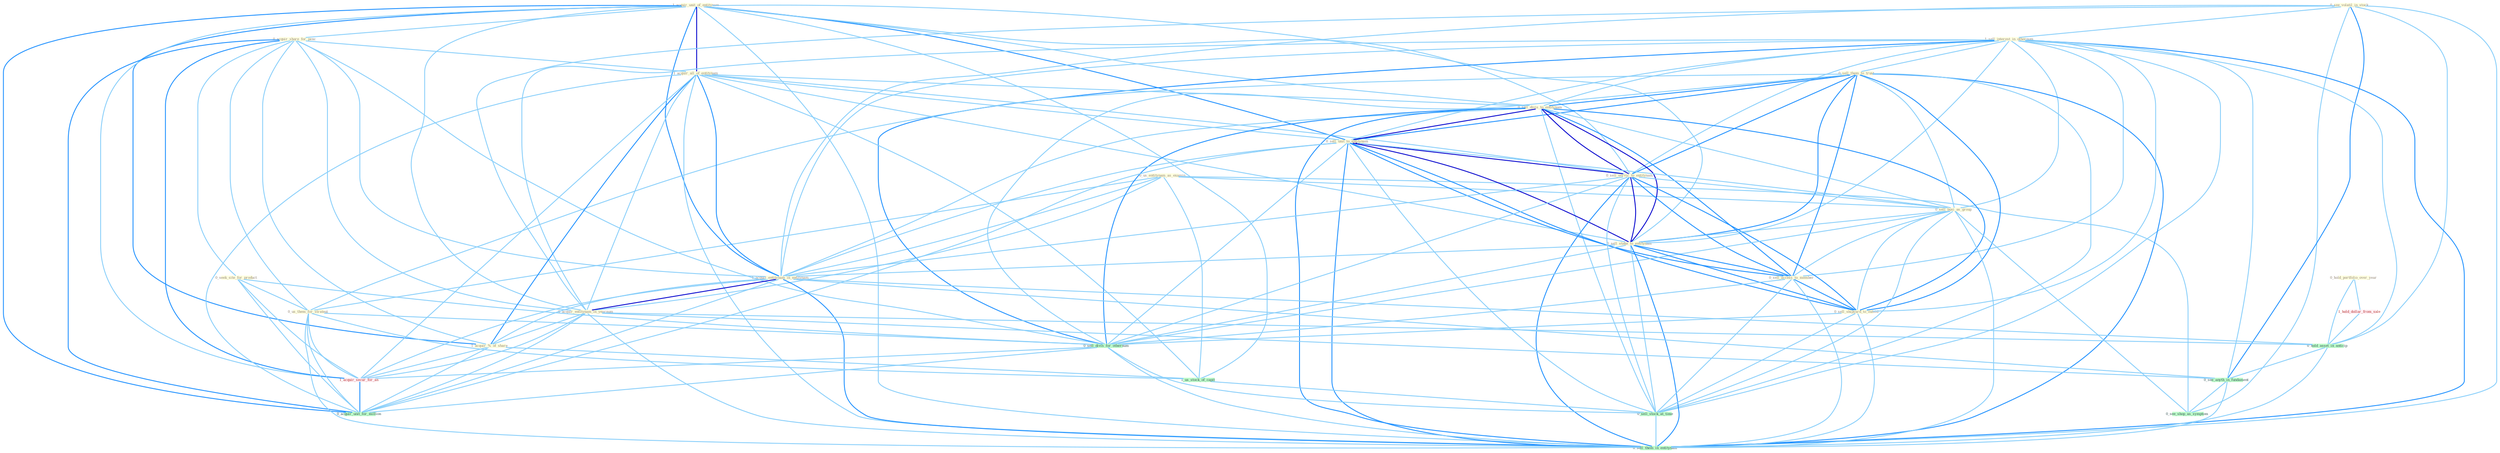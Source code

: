 Graph G{ 
    node
    [shape=polygon,style=filled,width=.5,height=.06,color="#BDFCC9",fixedsize=true,fontsize=4,
    fontcolor="#2f4f4f"];
    {node
    [color="#ffffe0", fontcolor="#8b7d6b"] "1_acquir_unit_of_entitynam " "0_us_entitynam_as_examin " "0_see_volatil_in_stock " "1_sell_interest_in_othernum " "0_acquir_share_for_penc " "0_sell_them_to_trust " "1_acquir_all_of_entitynam " "0_seek_site_for_product " "0_sell_divis_to_entitynam " "0_sell_unit_to_entitynam " "0_hold_portfolio_over_year " "0_sell_servic_to_entitynam " "0_sell_busi_as_group " "0_sell_stake_to_entitynam " "0_sell_access_to_member " "1_acquir_entitynam_in_entitynam " "0_acquir_entitynam_in_yearnum " "0_sell_shipyard_to_outsid " "1_acquir_%_of_share " "0_us_them_for_strategi "}
{node [color="#fff0f5", fontcolor="#b22222"] "1_acquir_secur_for_an " "1_hold_dollar_from_sale "}
edge [color="#B0E2FF"];

	"1_acquir_unit_of_entitynam " -- "0_acquir_share_for_penc " [w="1", color="#87cefa" ];
	"1_acquir_unit_of_entitynam " -- "1_acquir_all_of_entitynam " [w="3", color="#0000cd" , len=0.6];
	"1_acquir_unit_of_entitynam " -- "0_sell_divis_to_entitynam " [w="1", color="#87cefa" ];
	"1_acquir_unit_of_entitynam " -- "0_sell_unit_to_entitynam " [w="2", color="#1e90ff" , len=0.8];
	"1_acquir_unit_of_entitynam " -- "0_sell_servic_to_entitynam " [w="1", color="#87cefa" ];
	"1_acquir_unit_of_entitynam " -- "0_sell_stake_to_entitynam " [w="1", color="#87cefa" ];
	"1_acquir_unit_of_entitynam " -- "1_acquir_entitynam_in_entitynam " [w="2", color="#1e90ff" , len=0.8];
	"1_acquir_unit_of_entitynam " -- "0_acquir_entitynam_in_yearnum " [w="1", color="#87cefa" ];
	"1_acquir_unit_of_entitynam " -- "1_acquir_%_of_share " [w="2", color="#1e90ff" , len=0.8];
	"1_acquir_unit_of_entitynam " -- "1_acquir_secur_for_an " [w="1", color="#87cefa" ];
	"1_acquir_unit_of_entitynam " -- "1_us_stock_of_capit " [w="1", color="#87cefa" ];
	"1_acquir_unit_of_entitynam " -- "0_acquir_unit_for_million " [w="2", color="#1e90ff" , len=0.8];
	"1_acquir_unit_of_entitynam " -- "0_sell_them_in_entitynam " [w="1", color="#87cefa" ];
	"0_us_entitynam_as_examin " -- "0_sell_busi_as_group " [w="1", color="#87cefa" ];
	"0_us_entitynam_as_examin " -- "1_acquir_entitynam_in_entitynam " [w="1", color="#87cefa" ];
	"0_us_entitynam_as_examin " -- "0_acquir_entitynam_in_yearnum " [w="1", color="#87cefa" ];
	"0_us_entitynam_as_examin " -- "0_us_them_for_strategi " [w="1", color="#87cefa" ];
	"0_us_entitynam_as_examin " -- "1_us_stock_of_capit " [w="1", color="#87cefa" ];
	"0_us_entitynam_as_examin " -- "0_see_shop_as_symptom " [w="1", color="#87cefa" ];
	"0_see_volatil_in_stock " -- "1_sell_interest_in_othernum " [w="1", color="#87cefa" ];
	"0_see_volatil_in_stock " -- "1_acquir_entitynam_in_entitynam " [w="1", color="#87cefa" ];
	"0_see_volatil_in_stock " -- "0_acquir_entitynam_in_yearnum " [w="1", color="#87cefa" ];
	"0_see_volatil_in_stock " -- "0_hold_asset_in_anticip " [w="1", color="#87cefa" ];
	"0_see_volatil_in_stock " -- "0_see_anyth_in_fundament " [w="2", color="#1e90ff" , len=0.8];
	"0_see_volatil_in_stock " -- "0_see_shop_as_symptom " [w="1", color="#87cefa" ];
	"0_see_volatil_in_stock " -- "0_sell_them_in_entitynam " [w="1", color="#87cefa" ];
	"1_sell_interest_in_othernum " -- "0_sell_them_to_trust " [w="1", color="#87cefa" ];
	"1_sell_interest_in_othernum " -- "0_sell_divis_to_entitynam " [w="1", color="#87cefa" ];
	"1_sell_interest_in_othernum " -- "0_sell_unit_to_entitynam " [w="1", color="#87cefa" ];
	"1_sell_interest_in_othernum " -- "0_sell_servic_to_entitynam " [w="1", color="#87cefa" ];
	"1_sell_interest_in_othernum " -- "0_sell_busi_as_group " [w="1", color="#87cefa" ];
	"1_sell_interest_in_othernum " -- "0_sell_stake_to_entitynam " [w="1", color="#87cefa" ];
	"1_sell_interest_in_othernum " -- "0_sell_access_to_member " [w="1", color="#87cefa" ];
	"1_sell_interest_in_othernum " -- "1_acquir_entitynam_in_entitynam " [w="1", color="#87cefa" ];
	"1_sell_interest_in_othernum " -- "0_acquir_entitynam_in_yearnum " [w="1", color="#87cefa" ];
	"1_sell_interest_in_othernum " -- "0_sell_shipyard_to_outsid " [w="1", color="#87cefa" ];
	"1_sell_interest_in_othernum " -- "0_sell_divis_for_othernum " [w="2", color="#1e90ff" , len=0.8];
	"1_sell_interest_in_othernum " -- "0_hold_asset_in_anticip " [w="1", color="#87cefa" ];
	"1_sell_interest_in_othernum " -- "0_sell_stock_at_time " [w="1", color="#87cefa" ];
	"1_sell_interest_in_othernum " -- "0_see_anyth_in_fundament " [w="1", color="#87cefa" ];
	"1_sell_interest_in_othernum " -- "0_sell_them_in_entitynam " [w="2", color="#1e90ff" , len=0.8];
	"0_acquir_share_for_penc " -- "1_acquir_all_of_entitynam " [w="1", color="#87cefa" ];
	"0_acquir_share_for_penc " -- "0_seek_site_for_product " [w="1", color="#87cefa" ];
	"0_acquir_share_for_penc " -- "1_acquir_entitynam_in_entitynam " [w="1", color="#87cefa" ];
	"0_acquir_share_for_penc " -- "0_acquir_entitynam_in_yearnum " [w="1", color="#87cefa" ];
	"0_acquir_share_for_penc " -- "1_acquir_%_of_share " [w="1", color="#87cefa" ];
	"0_acquir_share_for_penc " -- "0_us_them_for_strategi " [w="1", color="#87cefa" ];
	"0_acquir_share_for_penc " -- "0_sell_divis_for_othernum " [w="1", color="#87cefa" ];
	"0_acquir_share_for_penc " -- "1_acquir_secur_for_an " [w="2", color="#1e90ff" , len=0.8];
	"0_acquir_share_for_penc " -- "0_acquir_unit_for_million " [w="2", color="#1e90ff" , len=0.8];
	"0_sell_them_to_trust " -- "0_sell_divis_to_entitynam " [w="2", color="#1e90ff" , len=0.8];
	"0_sell_them_to_trust " -- "0_sell_unit_to_entitynam " [w="2", color="#1e90ff" , len=0.8];
	"0_sell_them_to_trust " -- "0_sell_servic_to_entitynam " [w="2", color="#1e90ff" , len=0.8];
	"0_sell_them_to_trust " -- "0_sell_busi_as_group " [w="1", color="#87cefa" ];
	"0_sell_them_to_trust " -- "0_sell_stake_to_entitynam " [w="2", color="#1e90ff" , len=0.8];
	"0_sell_them_to_trust " -- "0_sell_access_to_member " [w="2", color="#1e90ff" , len=0.8];
	"0_sell_them_to_trust " -- "0_sell_shipyard_to_outsid " [w="2", color="#1e90ff" , len=0.8];
	"0_sell_them_to_trust " -- "0_us_them_for_strategi " [w="1", color="#87cefa" ];
	"0_sell_them_to_trust " -- "0_sell_divis_for_othernum " [w="1", color="#87cefa" ];
	"0_sell_them_to_trust " -- "0_sell_stock_at_time " [w="1", color="#87cefa" ];
	"0_sell_them_to_trust " -- "0_sell_them_in_entitynam " [w="2", color="#1e90ff" , len=0.8];
	"1_acquir_all_of_entitynam " -- "0_sell_divis_to_entitynam " [w="1", color="#87cefa" ];
	"1_acquir_all_of_entitynam " -- "0_sell_unit_to_entitynam " [w="1", color="#87cefa" ];
	"1_acquir_all_of_entitynam " -- "0_sell_servic_to_entitynam " [w="1", color="#87cefa" ];
	"1_acquir_all_of_entitynam " -- "0_sell_stake_to_entitynam " [w="1", color="#87cefa" ];
	"1_acquir_all_of_entitynam " -- "1_acquir_entitynam_in_entitynam " [w="2", color="#1e90ff" , len=0.8];
	"1_acquir_all_of_entitynam " -- "0_acquir_entitynam_in_yearnum " [w="1", color="#87cefa" ];
	"1_acquir_all_of_entitynam " -- "1_acquir_%_of_share " [w="2", color="#1e90ff" , len=0.8];
	"1_acquir_all_of_entitynam " -- "1_acquir_secur_for_an " [w="1", color="#87cefa" ];
	"1_acquir_all_of_entitynam " -- "1_us_stock_of_capit " [w="1", color="#87cefa" ];
	"1_acquir_all_of_entitynam " -- "0_acquir_unit_for_million " [w="1", color="#87cefa" ];
	"1_acquir_all_of_entitynam " -- "0_sell_them_in_entitynam " [w="1", color="#87cefa" ];
	"0_seek_site_for_product " -- "0_us_them_for_strategi " [w="1", color="#87cefa" ];
	"0_seek_site_for_product " -- "0_sell_divis_for_othernum " [w="1", color="#87cefa" ];
	"0_seek_site_for_product " -- "1_acquir_secur_for_an " [w="1", color="#87cefa" ];
	"0_seek_site_for_product " -- "0_acquir_unit_for_million " [w="1", color="#87cefa" ];
	"0_sell_divis_to_entitynam " -- "0_sell_unit_to_entitynam " [w="3", color="#0000cd" , len=0.6];
	"0_sell_divis_to_entitynam " -- "0_sell_servic_to_entitynam " [w="3", color="#0000cd" , len=0.6];
	"0_sell_divis_to_entitynam " -- "0_sell_busi_as_group " [w="1", color="#87cefa" ];
	"0_sell_divis_to_entitynam " -- "0_sell_stake_to_entitynam " [w="3", color="#0000cd" , len=0.6];
	"0_sell_divis_to_entitynam " -- "0_sell_access_to_member " [w="2", color="#1e90ff" , len=0.8];
	"0_sell_divis_to_entitynam " -- "1_acquir_entitynam_in_entitynam " [w="1", color="#87cefa" ];
	"0_sell_divis_to_entitynam " -- "0_sell_shipyard_to_outsid " [w="2", color="#1e90ff" , len=0.8];
	"0_sell_divis_to_entitynam " -- "0_sell_divis_for_othernum " [w="2", color="#1e90ff" , len=0.8];
	"0_sell_divis_to_entitynam " -- "0_sell_stock_at_time " [w="1", color="#87cefa" ];
	"0_sell_divis_to_entitynam " -- "0_sell_them_in_entitynam " [w="2", color="#1e90ff" , len=0.8];
	"0_sell_unit_to_entitynam " -- "0_sell_servic_to_entitynam " [w="3", color="#0000cd" , len=0.6];
	"0_sell_unit_to_entitynam " -- "0_sell_busi_as_group " [w="1", color="#87cefa" ];
	"0_sell_unit_to_entitynam " -- "0_sell_stake_to_entitynam " [w="3", color="#0000cd" , len=0.6];
	"0_sell_unit_to_entitynam " -- "0_sell_access_to_member " [w="2", color="#1e90ff" , len=0.8];
	"0_sell_unit_to_entitynam " -- "1_acquir_entitynam_in_entitynam " [w="1", color="#87cefa" ];
	"0_sell_unit_to_entitynam " -- "0_sell_shipyard_to_outsid " [w="2", color="#1e90ff" , len=0.8];
	"0_sell_unit_to_entitynam " -- "0_sell_divis_for_othernum " [w="1", color="#87cefa" ];
	"0_sell_unit_to_entitynam " -- "0_sell_stock_at_time " [w="1", color="#87cefa" ];
	"0_sell_unit_to_entitynam " -- "0_acquir_unit_for_million " [w="1", color="#87cefa" ];
	"0_sell_unit_to_entitynam " -- "0_sell_them_in_entitynam " [w="2", color="#1e90ff" , len=0.8];
	"0_hold_portfolio_over_year " -- "1_hold_dollar_from_sale " [w="1", color="#87cefa" ];
	"0_hold_portfolio_over_year " -- "0_hold_asset_in_anticip " [w="1", color="#87cefa" ];
	"0_sell_servic_to_entitynam " -- "0_sell_busi_as_group " [w="1", color="#87cefa" ];
	"0_sell_servic_to_entitynam " -- "0_sell_stake_to_entitynam " [w="3", color="#0000cd" , len=0.6];
	"0_sell_servic_to_entitynam " -- "0_sell_access_to_member " [w="2", color="#1e90ff" , len=0.8];
	"0_sell_servic_to_entitynam " -- "1_acquir_entitynam_in_entitynam " [w="1", color="#87cefa" ];
	"0_sell_servic_to_entitynam " -- "0_sell_shipyard_to_outsid " [w="2", color="#1e90ff" , len=0.8];
	"0_sell_servic_to_entitynam " -- "0_sell_divis_for_othernum " [w="1", color="#87cefa" ];
	"0_sell_servic_to_entitynam " -- "0_sell_stock_at_time " [w="1", color="#87cefa" ];
	"0_sell_servic_to_entitynam " -- "0_sell_them_in_entitynam " [w="2", color="#1e90ff" , len=0.8];
	"0_sell_busi_as_group " -- "0_sell_stake_to_entitynam " [w="1", color="#87cefa" ];
	"0_sell_busi_as_group " -- "0_sell_access_to_member " [w="1", color="#87cefa" ];
	"0_sell_busi_as_group " -- "0_sell_shipyard_to_outsid " [w="1", color="#87cefa" ];
	"0_sell_busi_as_group " -- "0_sell_divis_for_othernum " [w="1", color="#87cefa" ];
	"0_sell_busi_as_group " -- "0_sell_stock_at_time " [w="1", color="#87cefa" ];
	"0_sell_busi_as_group " -- "0_see_shop_as_symptom " [w="1", color="#87cefa" ];
	"0_sell_busi_as_group " -- "0_sell_them_in_entitynam " [w="1", color="#87cefa" ];
	"0_sell_stake_to_entitynam " -- "0_sell_access_to_member " [w="2", color="#1e90ff" , len=0.8];
	"0_sell_stake_to_entitynam " -- "1_acquir_entitynam_in_entitynam " [w="1", color="#87cefa" ];
	"0_sell_stake_to_entitynam " -- "0_sell_shipyard_to_outsid " [w="2", color="#1e90ff" , len=0.8];
	"0_sell_stake_to_entitynam " -- "0_sell_divis_for_othernum " [w="1", color="#87cefa" ];
	"0_sell_stake_to_entitynam " -- "0_sell_stock_at_time " [w="1", color="#87cefa" ];
	"0_sell_stake_to_entitynam " -- "0_sell_them_in_entitynam " [w="2", color="#1e90ff" , len=0.8];
	"0_sell_access_to_member " -- "0_sell_shipyard_to_outsid " [w="2", color="#1e90ff" , len=0.8];
	"0_sell_access_to_member " -- "0_sell_divis_for_othernum " [w="1", color="#87cefa" ];
	"0_sell_access_to_member " -- "0_sell_stock_at_time " [w="1", color="#87cefa" ];
	"0_sell_access_to_member " -- "0_sell_them_in_entitynam " [w="1", color="#87cefa" ];
	"1_acquir_entitynam_in_entitynam " -- "0_acquir_entitynam_in_yearnum " [w="3", color="#0000cd" , len=0.6];
	"1_acquir_entitynam_in_entitynam " -- "1_acquir_%_of_share " [w="1", color="#87cefa" ];
	"1_acquir_entitynam_in_entitynam " -- "1_acquir_secur_for_an " [w="1", color="#87cefa" ];
	"1_acquir_entitynam_in_entitynam " -- "0_hold_asset_in_anticip " [w="1", color="#87cefa" ];
	"1_acquir_entitynam_in_entitynam " -- "0_see_anyth_in_fundament " [w="1", color="#87cefa" ];
	"1_acquir_entitynam_in_entitynam " -- "0_acquir_unit_for_million " [w="1", color="#87cefa" ];
	"1_acquir_entitynam_in_entitynam " -- "0_sell_them_in_entitynam " [w="2", color="#1e90ff" , len=0.8];
	"0_acquir_entitynam_in_yearnum " -- "1_acquir_%_of_share " [w="1", color="#87cefa" ];
	"0_acquir_entitynam_in_yearnum " -- "1_acquir_secur_for_an " [w="1", color="#87cefa" ];
	"0_acquir_entitynam_in_yearnum " -- "0_hold_asset_in_anticip " [w="1", color="#87cefa" ];
	"0_acquir_entitynam_in_yearnum " -- "0_see_anyth_in_fundament " [w="1", color="#87cefa" ];
	"0_acquir_entitynam_in_yearnum " -- "0_acquir_unit_for_million " [w="1", color="#87cefa" ];
	"0_acquir_entitynam_in_yearnum " -- "0_sell_them_in_entitynam " [w="1", color="#87cefa" ];
	"0_sell_shipyard_to_outsid " -- "0_sell_divis_for_othernum " [w="1", color="#87cefa" ];
	"0_sell_shipyard_to_outsid " -- "0_sell_stock_at_time " [w="1", color="#87cefa" ];
	"0_sell_shipyard_to_outsid " -- "0_sell_them_in_entitynam " [w="1", color="#87cefa" ];
	"1_acquir_%_of_share " -- "1_acquir_secur_for_an " [w="1", color="#87cefa" ];
	"1_acquir_%_of_share " -- "1_us_stock_of_capit " [w="1", color="#87cefa" ];
	"1_acquir_%_of_share " -- "0_acquir_unit_for_million " [w="1", color="#87cefa" ];
	"0_us_them_for_strategi " -- "0_sell_divis_for_othernum " [w="1", color="#87cefa" ];
	"0_us_them_for_strategi " -- "1_acquir_secur_for_an " [w="1", color="#87cefa" ];
	"0_us_them_for_strategi " -- "1_us_stock_of_capit " [w="1", color="#87cefa" ];
	"0_us_them_for_strategi " -- "0_acquir_unit_for_million " [w="1", color="#87cefa" ];
	"0_us_them_for_strategi " -- "0_sell_them_in_entitynam " [w="1", color="#87cefa" ];
	"0_sell_divis_for_othernum " -- "1_acquir_secur_for_an " [w="1", color="#87cefa" ];
	"0_sell_divis_for_othernum " -- "0_sell_stock_at_time " [w="1", color="#87cefa" ];
	"0_sell_divis_for_othernum " -- "0_acquir_unit_for_million " [w="1", color="#87cefa" ];
	"0_sell_divis_for_othernum " -- "0_sell_them_in_entitynam " [w="1", color="#87cefa" ];
	"1_acquir_secur_for_an " -- "0_acquir_unit_for_million " [w="2", color="#1e90ff" , len=0.8];
	"1_us_stock_of_capit " -- "0_sell_stock_at_time " [w="1", color="#87cefa" ];
	"1_hold_dollar_from_sale " -- "0_hold_asset_in_anticip " [w="1", color="#87cefa" ];
	"0_hold_asset_in_anticip " -- "0_see_anyth_in_fundament " [w="1", color="#87cefa" ];
	"0_hold_asset_in_anticip " -- "0_sell_them_in_entitynam " [w="1", color="#87cefa" ];
	"0_sell_stock_at_time " -- "0_sell_them_in_entitynam " [w="1", color="#87cefa" ];
	"0_see_anyth_in_fundament " -- "0_see_shop_as_symptom " [w="1", color="#87cefa" ];
	"0_see_anyth_in_fundament " -- "0_sell_them_in_entitynam " [w="1", color="#87cefa" ];
}